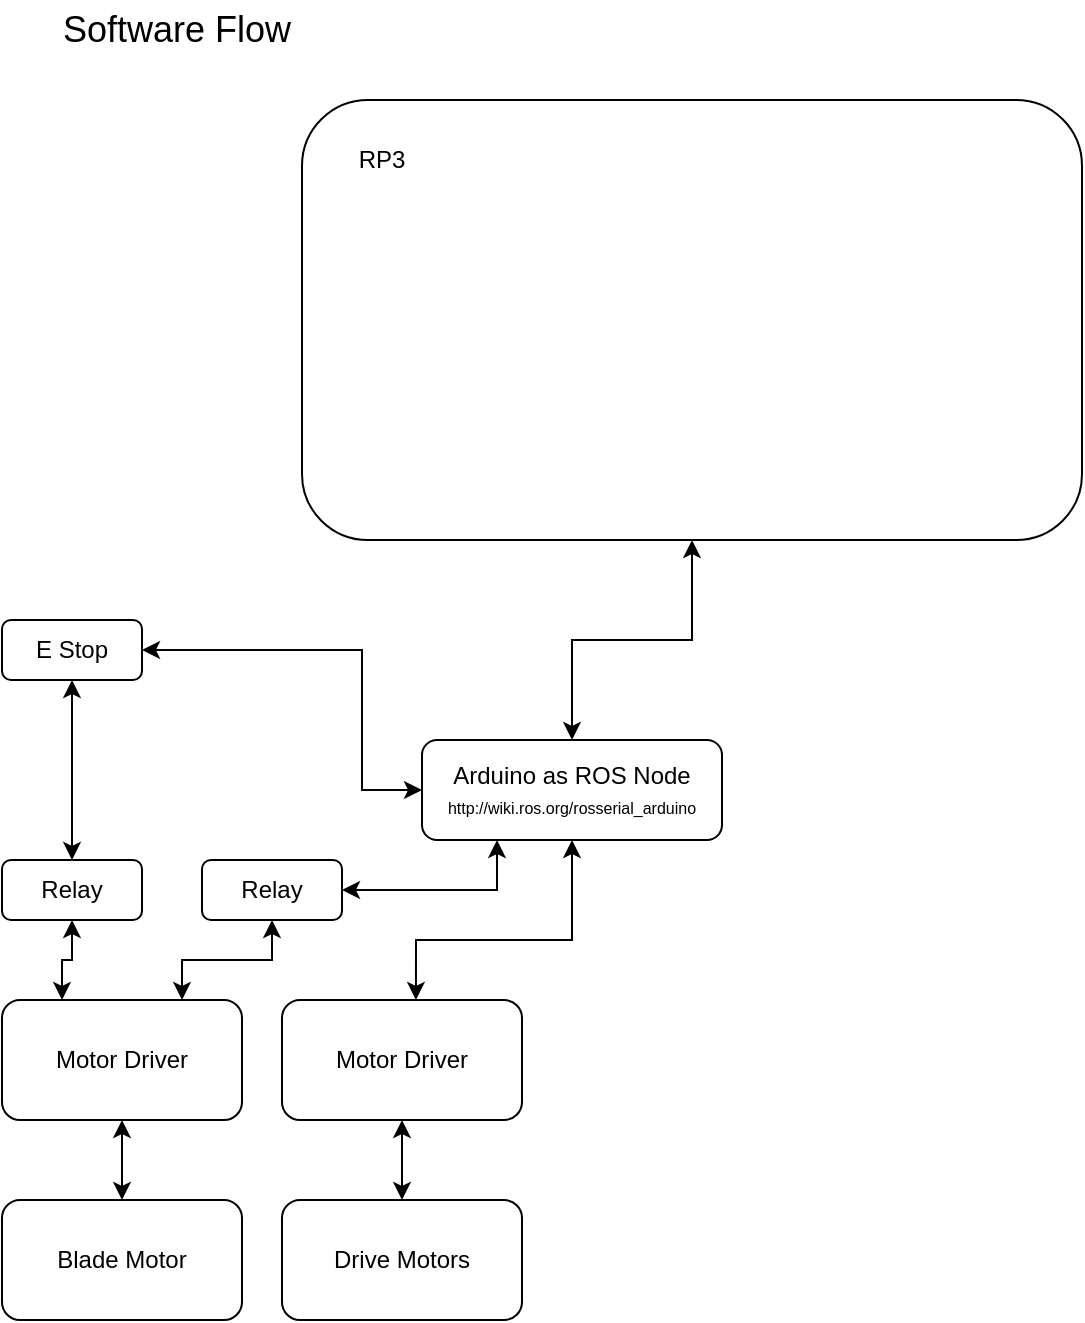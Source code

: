 <mxfile version="13.6.6" type="github">
  <diagram id="vIFK6HDbpu7tWd20EpIo" name="Page-1">
    <mxGraphModel dx="1371" dy="722" grid="1" gridSize="10" guides="1" tooltips="1" connect="1" arrows="1" fold="1" page="1" pageScale="1" pageWidth="827" pageHeight="1169" math="0" shadow="0">
      <root>
        <mxCell id="0" />
        <mxCell id="1" parent="0" />
        <mxCell id="Lqbi2-liScFzQlntMzLC-9" style="edgeStyle=orthogonalEdgeStyle;rounded=0;orthogonalLoop=1;jettySize=auto;html=1;exitX=0.5;exitY=1;exitDx=0;exitDy=0;entryX=0.5;entryY=0;entryDx=0;entryDy=0;startArrow=classic;startFill=1;" edge="1" parent="1" source="Lqbi2-liScFzQlntMzLC-2" target="Lqbi2-liScFzQlntMzLC-3">
          <mxGeometry relative="1" as="geometry" />
        </mxCell>
        <mxCell id="Lqbi2-liScFzQlntMzLC-2" value="Motor Driver" style="rounded=1;whiteSpace=wrap;html=1;" vertex="1" parent="1">
          <mxGeometry x="150" y="520" width="120" height="60" as="geometry" />
        </mxCell>
        <mxCell id="Lqbi2-liScFzQlntMzLC-3" value="Drive Motors" style="rounded=1;whiteSpace=wrap;html=1;" vertex="1" parent="1">
          <mxGeometry x="150" y="620" width="120" height="60" as="geometry" />
        </mxCell>
        <mxCell id="Lqbi2-liScFzQlntMzLC-8" style="edgeStyle=orthogonalEdgeStyle;rounded=0;orthogonalLoop=1;jettySize=auto;html=1;entryX=0.558;entryY=0;entryDx=0;entryDy=0;entryPerimeter=0;startArrow=classic;startFill=1;" edge="1" parent="1" source="Lqbi2-liScFzQlntMzLC-4" target="Lqbi2-liScFzQlntMzLC-2">
          <mxGeometry relative="1" as="geometry">
            <Array as="points">
              <mxPoint x="295" y="490" />
              <mxPoint x="217" y="490" />
            </Array>
          </mxGeometry>
        </mxCell>
        <mxCell id="Lqbi2-liScFzQlntMzLC-21" style="edgeStyle=orthogonalEdgeStyle;rounded=0;orthogonalLoop=1;jettySize=auto;html=1;exitX=0.25;exitY=1;exitDx=0;exitDy=0;entryX=1;entryY=0.5;entryDx=0;entryDy=0;startArrow=classic;startFill=1;" edge="1" parent="1" source="Lqbi2-liScFzQlntMzLC-4" target="Lqbi2-liScFzQlntMzLC-19">
          <mxGeometry relative="1" as="geometry" />
        </mxCell>
        <mxCell id="Lqbi2-liScFzQlntMzLC-4" value="Arduino as ROS Node&lt;br&gt;&lt;font style=&quot;font-size: 8px&quot;&gt;http://wiki.ros.org/rosserial_arduino&lt;br&gt;&lt;/font&gt;" style="rounded=1;whiteSpace=wrap;html=1;" vertex="1" parent="1">
          <mxGeometry x="220" y="390" width="150" height="50" as="geometry" />
        </mxCell>
        <mxCell id="Lqbi2-liScFzQlntMzLC-7" style="edgeStyle=orthogonalEdgeStyle;rounded=0;orthogonalLoop=1;jettySize=auto;html=1;exitX=0.5;exitY=1;exitDx=0;exitDy=0;entryX=0.5;entryY=0;entryDx=0;entryDy=0;startArrow=classic;startFill=1;" edge="1" parent="1" source="Lqbi2-liScFzQlntMzLC-5" target="Lqbi2-liScFzQlntMzLC-4">
          <mxGeometry relative="1" as="geometry" />
        </mxCell>
        <mxCell id="Lqbi2-liScFzQlntMzLC-5" value="" style="rounded=1;whiteSpace=wrap;html=1;align=center;" vertex="1" parent="1">
          <mxGeometry x="160" y="70" width="390" height="220" as="geometry" />
        </mxCell>
        <mxCell id="Lqbi2-liScFzQlntMzLC-15" style="edgeStyle=orthogonalEdgeStyle;rounded=0;orthogonalLoop=1;jettySize=auto;html=1;exitX=1;exitY=0.5;exitDx=0;exitDy=0;entryX=0;entryY=0.5;entryDx=0;entryDy=0;startArrow=classic;startFill=1;" edge="1" parent="1" source="Lqbi2-liScFzQlntMzLC-6" target="Lqbi2-liScFzQlntMzLC-4">
          <mxGeometry relative="1" as="geometry">
            <Array as="points">
              <mxPoint x="190" y="345" />
              <mxPoint x="190" y="415" />
            </Array>
          </mxGeometry>
        </mxCell>
        <mxCell id="Lqbi2-liScFzQlntMzLC-20" style="edgeStyle=orthogonalEdgeStyle;rounded=0;orthogonalLoop=1;jettySize=auto;html=1;exitX=0.5;exitY=1;exitDx=0;exitDy=0;entryX=0.5;entryY=0;entryDx=0;entryDy=0;startArrow=classic;startFill=1;" edge="1" parent="1" source="Lqbi2-liScFzQlntMzLC-6" target="Lqbi2-liScFzQlntMzLC-16">
          <mxGeometry relative="1" as="geometry" />
        </mxCell>
        <mxCell id="Lqbi2-liScFzQlntMzLC-6" value="E Stop" style="rounded=1;whiteSpace=wrap;html=1;" vertex="1" parent="1">
          <mxGeometry x="10" y="330" width="70" height="30" as="geometry" />
        </mxCell>
        <mxCell id="Lqbi2-liScFzQlntMzLC-14" value="" style="edgeStyle=orthogonalEdgeStyle;rounded=0;orthogonalLoop=1;jettySize=auto;html=1;startArrow=classic;startFill=1;" edge="1" parent="1" source="Lqbi2-liScFzQlntMzLC-11" target="Lqbi2-liScFzQlntMzLC-12">
          <mxGeometry relative="1" as="geometry" />
        </mxCell>
        <mxCell id="Lqbi2-liScFzQlntMzLC-11" value="Motor Driver" style="rounded=1;whiteSpace=wrap;html=1;" vertex="1" parent="1">
          <mxGeometry x="10" y="520" width="120" height="60" as="geometry" />
        </mxCell>
        <mxCell id="Lqbi2-liScFzQlntMzLC-12" value="Blade Motor" style="rounded=1;whiteSpace=wrap;html=1;" vertex="1" parent="1">
          <mxGeometry x="10" y="620" width="120" height="60" as="geometry" />
        </mxCell>
        <mxCell id="Lqbi2-liScFzQlntMzLC-23" value="" style="edgeStyle=orthogonalEdgeStyle;rounded=0;orthogonalLoop=1;jettySize=auto;html=1;startArrow=classic;startFill=1;entryX=0.25;entryY=0;entryDx=0;entryDy=0;" edge="1" parent="1" source="Lqbi2-liScFzQlntMzLC-16" target="Lqbi2-liScFzQlntMzLC-11">
          <mxGeometry relative="1" as="geometry" />
        </mxCell>
        <mxCell id="Lqbi2-liScFzQlntMzLC-16" value="Relay" style="rounded=1;whiteSpace=wrap;html=1;" vertex="1" parent="1">
          <mxGeometry x="10" y="450" width="70" height="30" as="geometry" />
        </mxCell>
        <mxCell id="Lqbi2-liScFzQlntMzLC-17" value="&lt;font style=&quot;font-size: 18px&quot;&gt;Software Flow&lt;/font&gt;" style="text;html=1;strokeColor=none;fillColor=none;align=center;verticalAlign=middle;whiteSpace=wrap;rounded=0;" vertex="1" parent="1">
          <mxGeometry x="10" y="20" width="175" height="30" as="geometry" />
        </mxCell>
        <mxCell id="Lqbi2-liScFzQlntMzLC-22" style="edgeStyle=orthogonalEdgeStyle;rounded=0;orthogonalLoop=1;jettySize=auto;html=1;exitX=0.5;exitY=1;exitDx=0;exitDy=0;entryX=0.75;entryY=0;entryDx=0;entryDy=0;startArrow=classic;startFill=1;" edge="1" parent="1" source="Lqbi2-liScFzQlntMzLC-19" target="Lqbi2-liScFzQlntMzLC-11">
          <mxGeometry relative="1" as="geometry" />
        </mxCell>
        <mxCell id="Lqbi2-liScFzQlntMzLC-19" value="Relay" style="rounded=1;whiteSpace=wrap;html=1;" vertex="1" parent="1">
          <mxGeometry x="110" y="450" width="70" height="30" as="geometry" />
        </mxCell>
        <mxCell id="Lqbi2-liScFzQlntMzLC-24" value="RP3" style="text;html=1;strokeColor=none;fillColor=none;align=center;verticalAlign=middle;whiteSpace=wrap;rounded=0;" vertex="1" parent="1">
          <mxGeometry x="180" y="90" width="40" height="20" as="geometry" />
        </mxCell>
      </root>
    </mxGraphModel>
  </diagram>
</mxfile>
